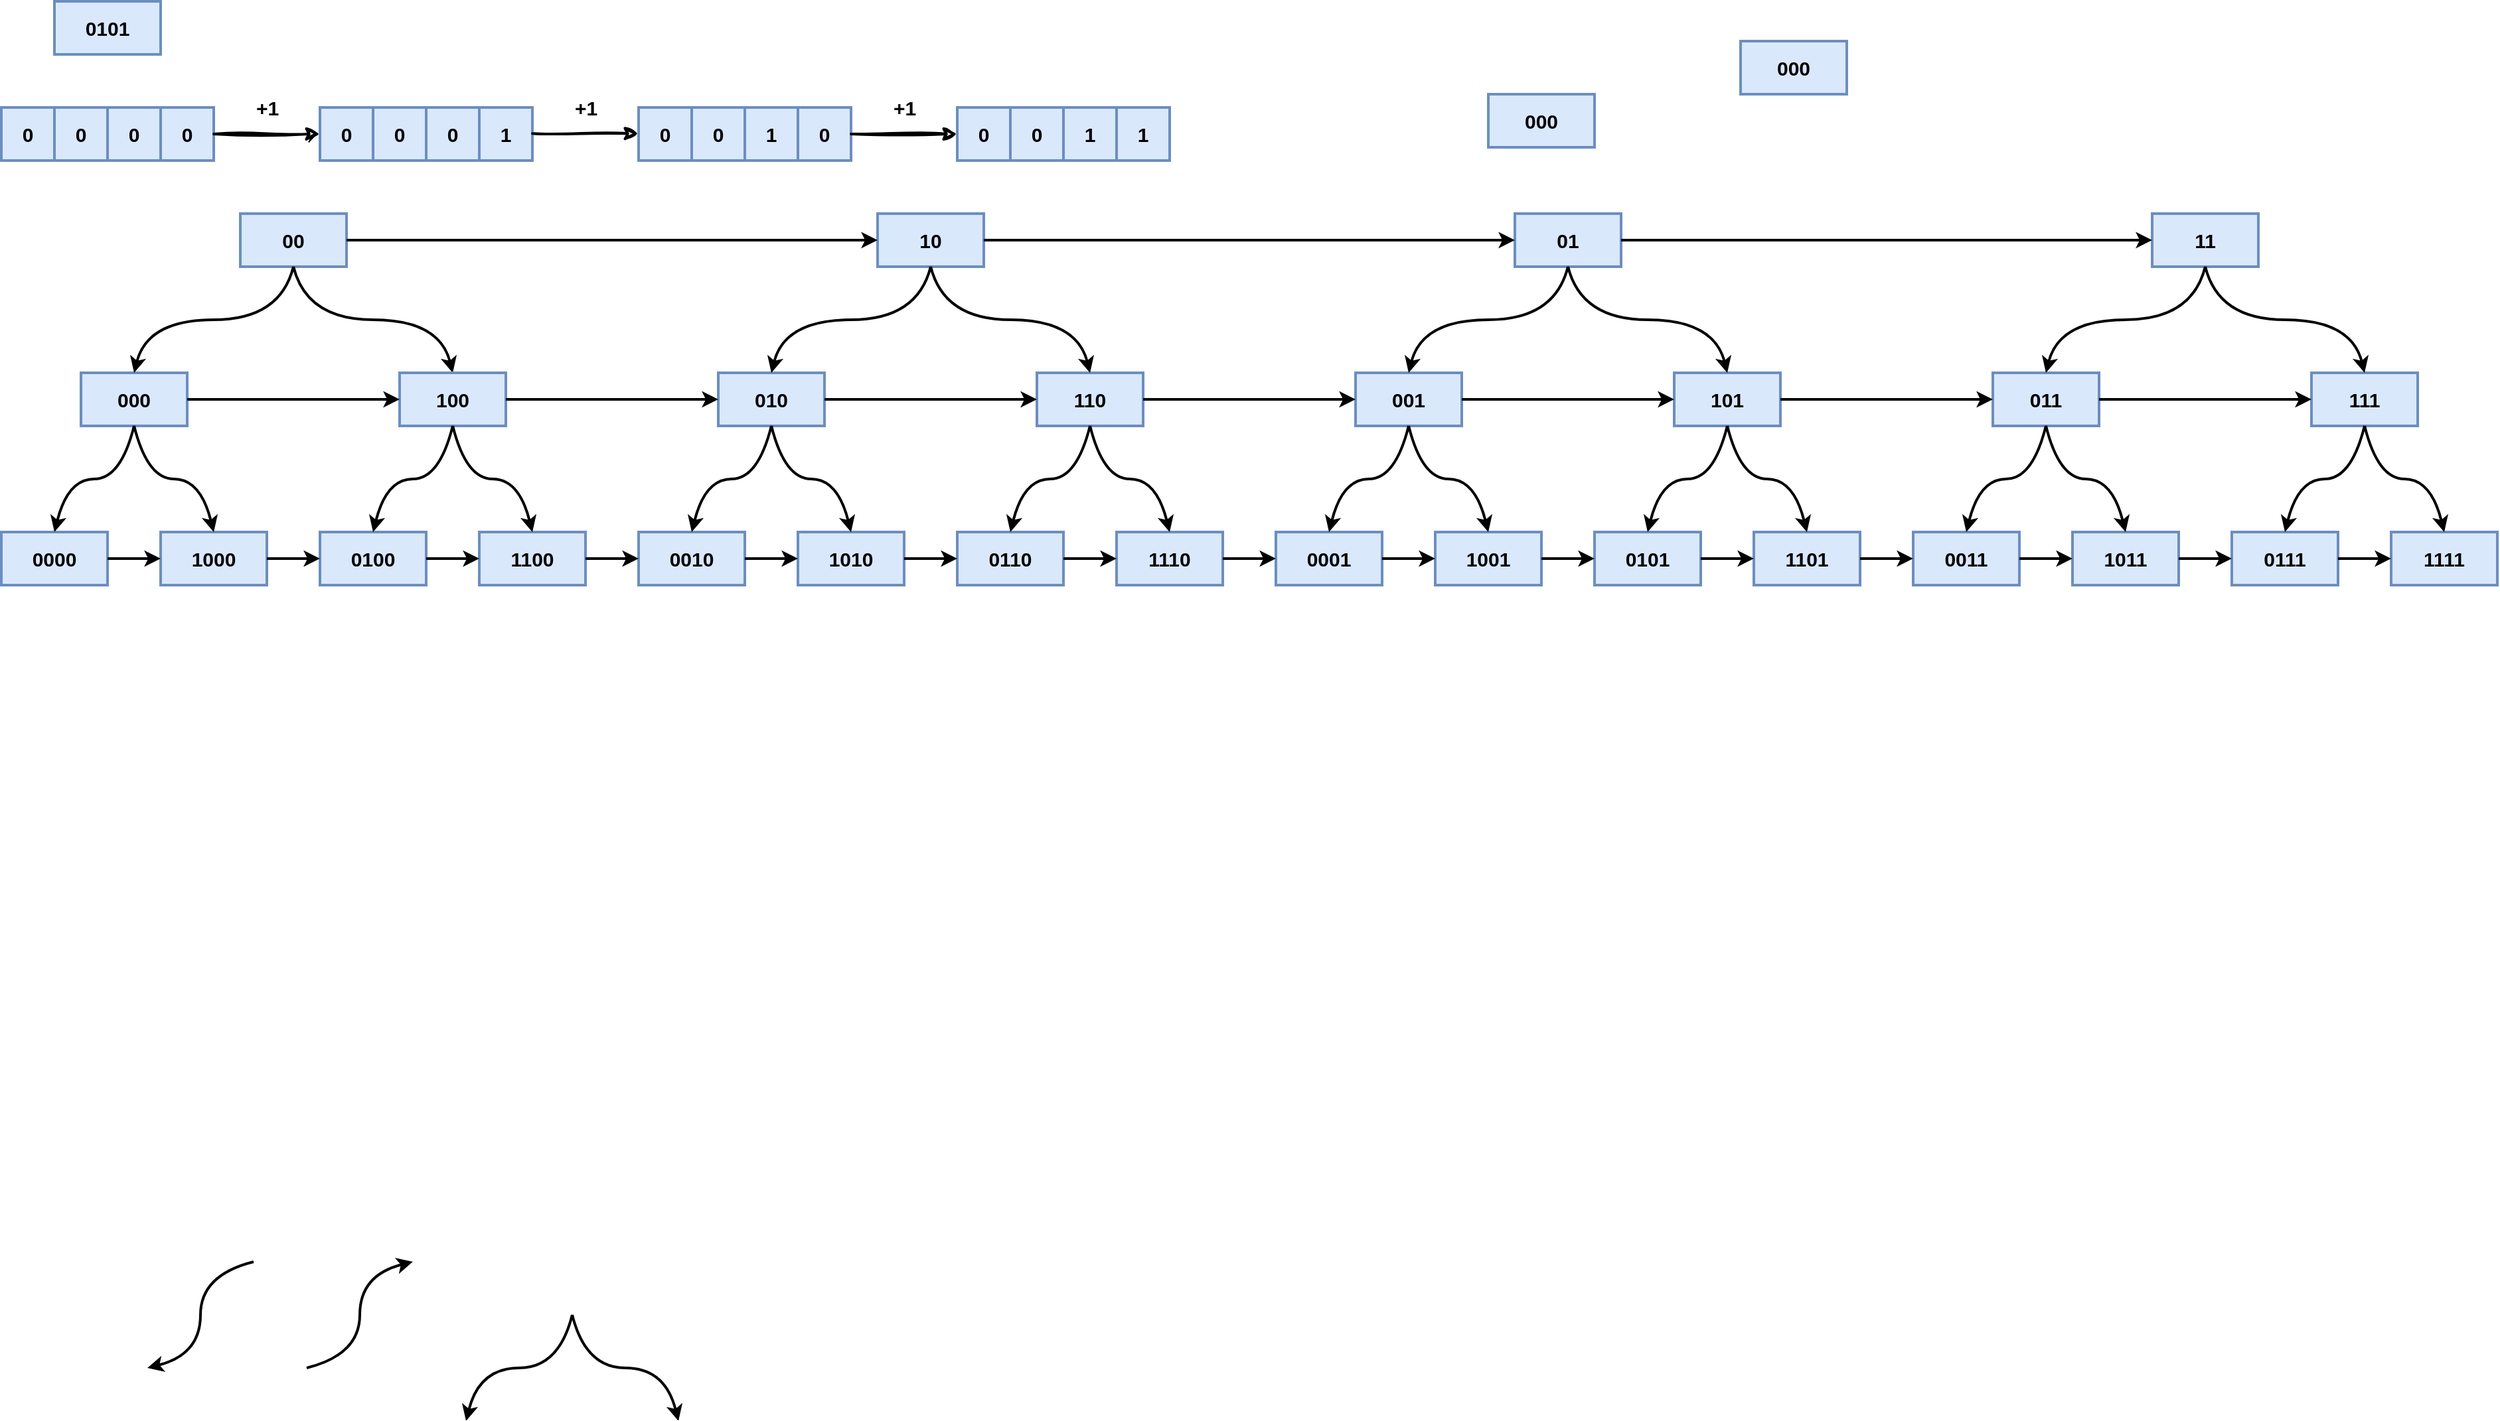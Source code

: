 <mxfile version="20.8.1" type="github">
  <diagram id="UcqNSbr82OSK8BrHRZEj" name="第 1 页">
    <mxGraphModel dx="1468" dy="825" grid="1" gridSize="10" guides="1" tooltips="1" connect="1" arrows="1" fold="1" page="1" pageScale="1" pageWidth="827" pageHeight="1169" math="0" shadow="0">
      <root>
        <mxCell id="0" />
        <mxCell id="1" parent="0" />
        <mxCell id="H_bpuQL1PY2YIGlxpJCq-1" value="0" style="rounded=0;whiteSpace=wrap;html=1;strokeWidth=2;fillWeight=4;hachureGap=8;hachureAngle=45;fillColor=#dae8fc;strokeColor=#6c8ebf;fontSize=15;fontStyle=1;" vertex="1" parent="1">
          <mxGeometry x="80" y="280" width="40" height="40" as="geometry" />
        </mxCell>
        <mxCell id="H_bpuQL1PY2YIGlxpJCq-2" value="0" style="rounded=0;whiteSpace=wrap;html=1;strokeWidth=2;fillWeight=4;hachureGap=8;hachureAngle=45;fillColor=#dae8fc;strokeColor=#6c8ebf;fontSize=15;fontStyle=1" vertex="1" parent="1">
          <mxGeometry x="120" y="280" width="40" height="40" as="geometry" />
        </mxCell>
        <mxCell id="H_bpuQL1PY2YIGlxpJCq-3" value="0" style="rounded=0;whiteSpace=wrap;html=1;strokeWidth=2;fillWeight=4;hachureGap=8;hachureAngle=45;fillColor=#dae8fc;strokeColor=#6c8ebf;fontSize=15;fontStyle=1;" vertex="1" parent="1">
          <mxGeometry x="160" y="280" width="40" height="40" as="geometry" />
        </mxCell>
        <mxCell id="H_bpuQL1PY2YIGlxpJCq-4" value="0" style="rounded=0;whiteSpace=wrap;html=1;strokeWidth=2;fillWeight=4;hachureGap=8;hachureAngle=45;fillColor=#dae8fc;strokeColor=#6c8ebf;fontSize=15;fontStyle=1" vertex="1" parent="1">
          <mxGeometry x="200" y="280" width="40" height="40" as="geometry" />
        </mxCell>
        <mxCell id="H_bpuQL1PY2YIGlxpJCq-5" value="0" style="rounded=0;whiteSpace=wrap;html=1;strokeWidth=2;fillWeight=4;hachureGap=8;hachureAngle=45;fillColor=#dae8fc;strokeColor=#6c8ebf;fontSize=15;fontStyle=1;" vertex="1" parent="1">
          <mxGeometry x="320" y="280" width="40" height="40" as="geometry" />
        </mxCell>
        <mxCell id="H_bpuQL1PY2YIGlxpJCq-6" value="0" style="rounded=0;whiteSpace=wrap;html=1;strokeWidth=2;fillWeight=4;hachureGap=8;hachureAngle=45;fillColor=#dae8fc;strokeColor=#6c8ebf;fontSize=15;fontStyle=1" vertex="1" parent="1">
          <mxGeometry x="360" y="280" width="40" height="40" as="geometry" />
        </mxCell>
        <mxCell id="H_bpuQL1PY2YIGlxpJCq-7" value="0" style="rounded=0;whiteSpace=wrap;html=1;strokeWidth=2;fillWeight=4;hachureGap=8;hachureAngle=45;fillColor=#dae8fc;strokeColor=#6c8ebf;fontSize=15;fontStyle=1;" vertex="1" parent="1">
          <mxGeometry x="400" y="280" width="40" height="40" as="geometry" />
        </mxCell>
        <mxCell id="H_bpuQL1PY2YIGlxpJCq-8" value="1" style="rounded=0;whiteSpace=wrap;html=1;strokeWidth=2;fillWeight=4;hachureGap=8;hachureAngle=45;fillColor=#dae8fc;strokeColor=#6c8ebf;fontSize=15;fontStyle=1" vertex="1" parent="1">
          <mxGeometry x="440" y="280" width="40" height="40" as="geometry" />
        </mxCell>
        <mxCell id="H_bpuQL1PY2YIGlxpJCq-9" value="0" style="rounded=0;whiteSpace=wrap;html=1;strokeWidth=2;fillWeight=4;hachureGap=8;hachureAngle=45;fillColor=#dae8fc;strokeColor=#6c8ebf;fontSize=15;fontStyle=1;" vertex="1" parent="1">
          <mxGeometry x="560" y="280" width="40" height="40" as="geometry" />
        </mxCell>
        <mxCell id="H_bpuQL1PY2YIGlxpJCq-10" value="0" style="rounded=0;whiteSpace=wrap;html=1;strokeWidth=2;fillWeight=4;hachureGap=8;hachureAngle=45;fillColor=#dae8fc;strokeColor=#6c8ebf;fontSize=15;fontStyle=1" vertex="1" parent="1">
          <mxGeometry x="600" y="280" width="40" height="40" as="geometry" />
        </mxCell>
        <mxCell id="H_bpuQL1PY2YIGlxpJCq-11" value="1" style="rounded=0;whiteSpace=wrap;html=1;strokeWidth=2;fillWeight=4;hachureGap=8;hachureAngle=45;fillColor=#dae8fc;strokeColor=#6c8ebf;fontSize=15;fontStyle=1;" vertex="1" parent="1">
          <mxGeometry x="640" y="280" width="40" height="40" as="geometry" />
        </mxCell>
        <mxCell id="H_bpuQL1PY2YIGlxpJCq-12" value="0" style="rounded=0;whiteSpace=wrap;html=1;strokeWidth=2;fillWeight=4;hachureGap=8;hachureAngle=45;fillColor=#dae8fc;strokeColor=#6c8ebf;fontSize=15;fontStyle=1" vertex="1" parent="1">
          <mxGeometry x="680" y="280" width="40" height="40" as="geometry" />
        </mxCell>
        <mxCell id="H_bpuQL1PY2YIGlxpJCq-13" value="0" style="rounded=0;whiteSpace=wrap;html=1;strokeWidth=2;fillWeight=4;hachureGap=8;hachureAngle=45;fillColor=#dae8fc;strokeColor=#6c8ebf;fontSize=15;fontStyle=1;" vertex="1" parent="1">
          <mxGeometry x="800" y="280" width="40" height="40" as="geometry" />
        </mxCell>
        <mxCell id="H_bpuQL1PY2YIGlxpJCq-14" value="0" style="rounded=0;whiteSpace=wrap;html=1;strokeWidth=2;fillWeight=4;hachureGap=8;hachureAngle=45;fillColor=#dae8fc;strokeColor=#6c8ebf;fontSize=15;fontStyle=1" vertex="1" parent="1">
          <mxGeometry x="840" y="280" width="40" height="40" as="geometry" />
        </mxCell>
        <mxCell id="H_bpuQL1PY2YIGlxpJCq-15" value="1" style="rounded=0;whiteSpace=wrap;html=1;strokeWidth=2;fillWeight=4;hachureGap=8;hachureAngle=45;fillColor=#dae8fc;strokeColor=#6c8ebf;fontSize=15;fontStyle=1;" vertex="1" parent="1">
          <mxGeometry x="880" y="280" width="40" height="40" as="geometry" />
        </mxCell>
        <mxCell id="H_bpuQL1PY2YIGlxpJCq-16" value="1" style="rounded=0;whiteSpace=wrap;html=1;strokeWidth=2;fillWeight=4;hachureGap=8;hachureAngle=45;fillColor=#dae8fc;strokeColor=#6c8ebf;fontSize=15;fontStyle=1" vertex="1" parent="1">
          <mxGeometry x="920" y="280" width="40" height="40" as="geometry" />
        </mxCell>
        <mxCell id="H_bpuQL1PY2YIGlxpJCq-17" value="" style="endArrow=classic;html=1;rounded=0;fontSize=15;strokeWidth=2;sketch=1;curveFitting=1;jiggle=2;exitX=1;exitY=0.5;exitDx=0;exitDy=0;entryX=0;entryY=0.5;entryDx=0;entryDy=0;" edge="1" parent="1" source="H_bpuQL1PY2YIGlxpJCq-4" target="H_bpuQL1PY2YIGlxpJCq-5">
          <mxGeometry width="50" height="50" relative="1" as="geometry">
            <mxPoint x="190" y="520" as="sourcePoint" />
            <mxPoint x="240" y="470" as="targetPoint" />
          </mxGeometry>
        </mxCell>
        <mxCell id="H_bpuQL1PY2YIGlxpJCq-18" value="" style="endArrow=classic;html=1;rounded=0;fontSize=15;strokeWidth=2;sketch=1;curveFitting=1;jiggle=2;exitX=1;exitY=0.5;exitDx=0;exitDy=0;entryX=0;entryY=0.5;entryDx=0;entryDy=0;" edge="1" parent="1">
          <mxGeometry width="50" height="50" relative="1" as="geometry">
            <mxPoint x="480" y="299.63" as="sourcePoint" />
            <mxPoint x="560" y="299.63" as="targetPoint" />
          </mxGeometry>
        </mxCell>
        <mxCell id="H_bpuQL1PY2YIGlxpJCq-19" value="" style="endArrow=classic;html=1;rounded=0;fontSize=15;strokeWidth=2;sketch=1;curveFitting=1;jiggle=2;exitX=1;exitY=0.5;exitDx=0;exitDy=0;entryX=0;entryY=0.5;entryDx=0;entryDy=0;" edge="1" parent="1">
          <mxGeometry width="50" height="50" relative="1" as="geometry">
            <mxPoint x="720" y="300" as="sourcePoint" />
            <mxPoint x="800" y="300" as="targetPoint" />
          </mxGeometry>
        </mxCell>
        <mxCell id="H_bpuQL1PY2YIGlxpJCq-20" value="+1" style="text;strokeColor=none;fillColor=none;html=1;fontSize=15;fontStyle=1;verticalAlign=middle;align=center;" vertex="1" parent="1">
          <mxGeometry x="260" y="260" width="40" height="40" as="geometry" />
        </mxCell>
        <mxCell id="H_bpuQL1PY2YIGlxpJCq-21" value="+1" style="text;strokeColor=none;fillColor=none;html=1;fontSize=15;fontStyle=1;verticalAlign=middle;align=center;" vertex="1" parent="1">
          <mxGeometry x="500" y="260" width="40" height="40" as="geometry" />
        </mxCell>
        <mxCell id="H_bpuQL1PY2YIGlxpJCq-22" value="+1" style="text;strokeColor=none;fillColor=none;html=1;fontSize=15;fontStyle=1;verticalAlign=middle;align=center;" vertex="1" parent="1">
          <mxGeometry x="740" y="260" width="40" height="40" as="geometry" />
        </mxCell>
        <mxCell id="H_bpuQL1PY2YIGlxpJCq-23" value="0101" style="rounded=0;whiteSpace=wrap;html=1;strokeWidth=2;fillWeight=4;hachureGap=8;hachureAngle=45;fillColor=#dae8fc;strokeColor=#6c8ebf;fontSize=15;fontStyle=1;" vertex="1" parent="1">
          <mxGeometry x="120" y="200" width="80" height="40" as="geometry" />
        </mxCell>
        <mxCell id="H_bpuQL1PY2YIGlxpJCq-24" value="00" style="rounded=0;whiteSpace=wrap;html=1;strokeWidth=2;fillWeight=4;hachureGap=8;hachureAngle=45;fillColor=#dae8fc;strokeColor=#6c8ebf;fontSize=15;fontStyle=1;" vertex="1" parent="1">
          <mxGeometry x="260" y="360" width="80" height="40" as="geometry" />
        </mxCell>
        <mxCell id="H_bpuQL1PY2YIGlxpJCq-25" value="000" style="rounded=0;whiteSpace=wrap;html=1;strokeWidth=2;fillWeight=4;hachureGap=8;hachureAngle=45;fillColor=#dae8fc;strokeColor=#6c8ebf;fontSize=15;fontStyle=1;" vertex="1" parent="1">
          <mxGeometry x="140" y="480" width="80" height="40" as="geometry" />
        </mxCell>
        <mxCell id="H_bpuQL1PY2YIGlxpJCq-26" value="0000" style="rounded=0;whiteSpace=wrap;html=1;strokeWidth=2;fillWeight=4;hachureGap=8;hachureAngle=45;fillColor=#dae8fc;strokeColor=#6c8ebf;fontSize=15;fontStyle=1;" vertex="1" parent="1">
          <mxGeometry x="80" y="600" width="80" height="40" as="geometry" />
        </mxCell>
        <mxCell id="H_bpuQL1PY2YIGlxpJCq-27" value="" style="curved=1;endArrow=classic;html=1;rounded=0;strokeWidth=2;" edge="1" parent="1">
          <mxGeometry width="50" height="50" relative="1" as="geometry">
            <mxPoint x="310" y="1230" as="sourcePoint" />
            <mxPoint x="390" y="1150" as="targetPoint" />
            <Array as="points">
              <mxPoint x="350" y="1220" />
              <mxPoint x="350" y="1160" />
            </Array>
          </mxGeometry>
        </mxCell>
        <mxCell id="H_bpuQL1PY2YIGlxpJCq-28" value="" style="curved=1;endArrow=classic;html=1;rounded=0;strokeWidth=2;" edge="1" parent="1">
          <mxGeometry width="50" height="50" relative="1" as="geometry">
            <mxPoint x="270" y="1150" as="sourcePoint" />
            <mxPoint x="190" y="1230" as="targetPoint" />
            <Array as="points">
              <mxPoint x="230" y="1160" />
              <mxPoint x="230" y="1220" />
            </Array>
          </mxGeometry>
        </mxCell>
        <mxCell id="H_bpuQL1PY2YIGlxpJCq-29" value="1000" style="rounded=0;whiteSpace=wrap;html=1;strokeWidth=2;fillWeight=4;hachureGap=8;hachureAngle=45;fillColor=#dae8fc;strokeColor=#6c8ebf;fontSize=15;fontStyle=1;" vertex="1" parent="1">
          <mxGeometry x="200" y="600" width="80" height="40" as="geometry" />
        </mxCell>
        <mxCell id="H_bpuQL1PY2YIGlxpJCq-30" value="" style="curved=1;endArrow=classic;html=1;rounded=0;strokeWidth=2;" edge="1" parent="1">
          <mxGeometry width="50" height="50" relative="1" as="geometry">
            <mxPoint x="510" y="1190" as="sourcePoint" />
            <mxPoint x="430" y="1270" as="targetPoint" />
            <Array as="points">
              <mxPoint x="500" y="1230" />
              <mxPoint x="440" y="1230" />
            </Array>
          </mxGeometry>
        </mxCell>
        <mxCell id="H_bpuQL1PY2YIGlxpJCq-31" value="" style="curved=1;endArrow=classic;html=1;rounded=0;strokeWidth=2;exitX=0.5;exitY=1;exitDx=0;exitDy=0;" edge="1" parent="1" source="H_bpuQL1PY2YIGlxpJCq-25">
          <mxGeometry width="50" height="50" relative="1" as="geometry">
            <mxPoint x="200" y="520" as="sourcePoint" />
            <mxPoint x="120" y="600" as="targetPoint" />
            <Array as="points">
              <mxPoint x="170" y="560" />
              <mxPoint x="130" y="560" />
            </Array>
          </mxGeometry>
        </mxCell>
        <mxCell id="H_bpuQL1PY2YIGlxpJCq-32" value="" style="curved=1;endArrow=classic;html=1;rounded=0;strokeWidth=2;" edge="1" parent="1">
          <mxGeometry width="50" height="50" relative="1" as="geometry">
            <mxPoint x="510" y="1190" as="sourcePoint" />
            <mxPoint x="590" y="1270" as="targetPoint" />
            <Array as="points">
              <mxPoint x="520" y="1230" />
              <mxPoint x="580" y="1230" />
            </Array>
          </mxGeometry>
        </mxCell>
        <mxCell id="H_bpuQL1PY2YIGlxpJCq-33" value="" style="curved=1;endArrow=classic;html=1;rounded=0;strokeWidth=2;entryX=0.5;entryY=0;entryDx=0;entryDy=0;" edge="1" parent="1" target="H_bpuQL1PY2YIGlxpJCq-29">
          <mxGeometry width="50" height="50" relative="1" as="geometry">
            <mxPoint x="180" y="520" as="sourcePoint" />
            <mxPoint x="260" y="600" as="targetPoint" />
            <Array as="points">
              <mxPoint x="190" y="560" />
              <mxPoint x="230" y="560" />
            </Array>
          </mxGeometry>
        </mxCell>
        <mxCell id="H_bpuQL1PY2YIGlxpJCq-35" value="" style="curved=1;endArrow=classic;html=1;rounded=0;strokeWidth=2;exitX=0.5;exitY=1;exitDx=0;exitDy=0;entryX=0.5;entryY=0;entryDx=0;entryDy=0;" edge="1" parent="1" source="H_bpuQL1PY2YIGlxpJCq-24" target="H_bpuQL1PY2YIGlxpJCq-25">
          <mxGeometry width="50" height="50" relative="1" as="geometry">
            <mxPoint x="280" y="400" as="sourcePoint" />
            <mxPoint x="200" y="480" as="targetPoint" />
            <Array as="points">
              <mxPoint x="290" y="440" />
              <mxPoint x="190" y="440" />
            </Array>
          </mxGeometry>
        </mxCell>
        <mxCell id="H_bpuQL1PY2YIGlxpJCq-36" value="" style="curved=1;endArrow=classic;html=1;rounded=0;strokeWidth=2;entryX=0.5;entryY=0;entryDx=0;entryDy=0;exitX=0.5;exitY=1;exitDx=0;exitDy=0;" edge="1" parent="1" source="H_bpuQL1PY2YIGlxpJCq-24" target="H_bpuQL1PY2YIGlxpJCq-71">
          <mxGeometry width="50" height="50" relative="1" as="geometry">
            <mxPoint x="280" y="400" as="sourcePoint" />
            <mxPoint x="360" y="480" as="targetPoint" />
            <Array as="points">
              <mxPoint x="310" y="440" />
              <mxPoint x="410" y="440" />
            </Array>
          </mxGeometry>
        </mxCell>
        <mxCell id="H_bpuQL1PY2YIGlxpJCq-37" value="0100" style="rounded=0;whiteSpace=wrap;html=1;strokeWidth=2;fillWeight=4;hachureGap=8;hachureAngle=45;fillColor=#dae8fc;strokeColor=#6c8ebf;fontSize=15;fontStyle=1;" vertex="1" parent="1">
          <mxGeometry x="320" y="600" width="80" height="40" as="geometry" />
        </mxCell>
        <mxCell id="H_bpuQL1PY2YIGlxpJCq-38" value="1100" style="rounded=0;whiteSpace=wrap;html=1;strokeWidth=2;fillWeight=4;hachureGap=8;hachureAngle=45;fillColor=#dae8fc;strokeColor=#6c8ebf;fontSize=15;fontStyle=1;" vertex="1" parent="1">
          <mxGeometry x="440" y="600" width="80" height="40" as="geometry" />
        </mxCell>
        <mxCell id="H_bpuQL1PY2YIGlxpJCq-39" value="" style="endArrow=classic;html=1;rounded=0;strokeWidth=2;exitX=1;exitY=0.5;exitDx=0;exitDy=0;entryX=0;entryY=0.5;entryDx=0;entryDy=0;" edge="1" parent="1" source="H_bpuQL1PY2YIGlxpJCq-26" target="H_bpuQL1PY2YIGlxpJCq-29">
          <mxGeometry width="50" height="50" relative="1" as="geometry">
            <mxPoint x="250" y="780" as="sourcePoint" />
            <mxPoint x="300" y="730" as="targetPoint" />
          </mxGeometry>
        </mxCell>
        <mxCell id="H_bpuQL1PY2YIGlxpJCq-40" value="" style="endArrow=classic;html=1;rounded=0;strokeWidth=2;exitX=1;exitY=0.5;exitDx=0;exitDy=0;entryX=0;entryY=0.5;entryDx=0;entryDy=0;" edge="1" parent="1" source="H_bpuQL1PY2YIGlxpJCq-29" target="H_bpuQL1PY2YIGlxpJCq-37">
          <mxGeometry width="50" height="50" relative="1" as="geometry">
            <mxPoint x="170" y="630" as="sourcePoint" />
            <mxPoint x="250" y="630" as="targetPoint" />
          </mxGeometry>
        </mxCell>
        <mxCell id="H_bpuQL1PY2YIGlxpJCq-41" value="" style="endArrow=classic;html=1;rounded=0;strokeWidth=2;exitX=1;exitY=0.5;exitDx=0;exitDy=0;" edge="1" parent="1" source="H_bpuQL1PY2YIGlxpJCq-37" target="H_bpuQL1PY2YIGlxpJCq-38">
          <mxGeometry width="50" height="50" relative="1" as="geometry">
            <mxPoint x="330" y="630" as="sourcePoint" />
            <mxPoint x="410" y="630" as="targetPoint" />
          </mxGeometry>
        </mxCell>
        <mxCell id="H_bpuQL1PY2YIGlxpJCq-42" value="000" style="rounded=0;whiteSpace=wrap;html=1;strokeWidth=2;fillWeight=4;hachureGap=8;hachureAngle=45;fillColor=#dae8fc;strokeColor=#6c8ebf;fontSize=15;fontStyle=1;" vertex="1" parent="1">
          <mxGeometry x="1200" y="270" width="80" height="40" as="geometry" />
        </mxCell>
        <mxCell id="H_bpuQL1PY2YIGlxpJCq-43" value="000" style="rounded=0;whiteSpace=wrap;html=1;strokeWidth=2;fillWeight=4;hachureGap=8;hachureAngle=45;fillColor=#dae8fc;strokeColor=#6c8ebf;fontSize=15;fontStyle=1;" vertex="1" parent="1">
          <mxGeometry x="1390" y="230" width="80" height="40" as="geometry" />
        </mxCell>
        <mxCell id="H_bpuQL1PY2YIGlxpJCq-47" value="0010" style="rounded=0;whiteSpace=wrap;html=1;strokeWidth=2;fillWeight=4;hachureGap=8;hachureAngle=45;fillColor=#dae8fc;strokeColor=#6c8ebf;fontSize=15;fontStyle=1;" vertex="1" parent="1">
          <mxGeometry x="560" y="600" width="80" height="40" as="geometry" />
        </mxCell>
        <mxCell id="H_bpuQL1PY2YIGlxpJCq-48" value="1010" style="rounded=0;whiteSpace=wrap;html=1;strokeWidth=2;fillWeight=4;hachureGap=8;hachureAngle=45;fillColor=#dae8fc;strokeColor=#6c8ebf;fontSize=15;fontStyle=1;" vertex="1" parent="1">
          <mxGeometry x="680" y="600" width="80" height="40" as="geometry" />
        </mxCell>
        <mxCell id="H_bpuQL1PY2YIGlxpJCq-49" value="0110" style="rounded=0;whiteSpace=wrap;html=1;strokeWidth=2;fillWeight=4;hachureGap=8;hachureAngle=45;fillColor=#dae8fc;strokeColor=#6c8ebf;fontSize=15;fontStyle=1;" vertex="1" parent="1">
          <mxGeometry x="800" y="600" width="80" height="40" as="geometry" />
        </mxCell>
        <mxCell id="H_bpuQL1PY2YIGlxpJCq-50" value="1110" style="rounded=0;whiteSpace=wrap;html=1;strokeWidth=2;fillWeight=4;hachureGap=8;hachureAngle=45;fillColor=#dae8fc;strokeColor=#6c8ebf;fontSize=15;fontStyle=1;" vertex="1" parent="1">
          <mxGeometry x="920" y="600" width="80" height="40" as="geometry" />
        </mxCell>
        <mxCell id="H_bpuQL1PY2YIGlxpJCq-51" value="" style="endArrow=classic;html=1;rounded=0;strokeWidth=2;exitX=1;exitY=0.5;exitDx=0;exitDy=0;entryX=0;entryY=0.5;entryDx=0;entryDy=0;" edge="1" parent="1" source="H_bpuQL1PY2YIGlxpJCq-47" target="H_bpuQL1PY2YIGlxpJCq-48">
          <mxGeometry width="50" height="50" relative="1" as="geometry">
            <mxPoint x="730" y="780" as="sourcePoint" />
            <mxPoint x="780" y="730" as="targetPoint" />
          </mxGeometry>
        </mxCell>
        <mxCell id="H_bpuQL1PY2YIGlxpJCq-52" value="" style="endArrow=classic;html=1;rounded=0;strokeWidth=2;exitX=1;exitY=0.5;exitDx=0;exitDy=0;entryX=0;entryY=0.5;entryDx=0;entryDy=0;" edge="1" parent="1" source="H_bpuQL1PY2YIGlxpJCq-48" target="H_bpuQL1PY2YIGlxpJCq-49">
          <mxGeometry width="50" height="50" relative="1" as="geometry">
            <mxPoint x="650" y="630" as="sourcePoint" />
            <mxPoint x="730" y="630" as="targetPoint" />
          </mxGeometry>
        </mxCell>
        <mxCell id="H_bpuQL1PY2YIGlxpJCq-53" value="" style="endArrow=classic;html=1;rounded=0;strokeWidth=2;exitX=1;exitY=0.5;exitDx=0;exitDy=0;" edge="1" parent="1" source="H_bpuQL1PY2YIGlxpJCq-49" target="H_bpuQL1PY2YIGlxpJCq-50">
          <mxGeometry width="50" height="50" relative="1" as="geometry">
            <mxPoint x="810" y="630" as="sourcePoint" />
            <mxPoint x="890" y="630" as="targetPoint" />
          </mxGeometry>
        </mxCell>
        <mxCell id="H_bpuQL1PY2YIGlxpJCq-54" value="" style="endArrow=classic;html=1;rounded=0;strokeWidth=2;exitX=1;exitY=0.5;exitDx=0;exitDy=0;entryX=0;entryY=0.5;entryDx=0;entryDy=0;" edge="1" parent="1" source="H_bpuQL1PY2YIGlxpJCq-38" target="H_bpuQL1PY2YIGlxpJCq-47">
          <mxGeometry width="50" height="50" relative="1" as="geometry">
            <mxPoint x="510" y="740" as="sourcePoint" />
            <mxPoint x="560" y="690" as="targetPoint" />
          </mxGeometry>
        </mxCell>
        <mxCell id="H_bpuQL1PY2YIGlxpJCq-55" value="0001" style="rounded=0;whiteSpace=wrap;html=1;strokeWidth=2;fillWeight=4;hachureGap=8;hachureAngle=45;fillColor=#dae8fc;strokeColor=#6c8ebf;fontSize=15;fontStyle=1;" vertex="1" parent="1">
          <mxGeometry x="1040" y="600" width="80" height="40" as="geometry" />
        </mxCell>
        <mxCell id="H_bpuQL1PY2YIGlxpJCq-56" value="1001" style="rounded=0;whiteSpace=wrap;html=1;strokeWidth=2;fillWeight=4;hachureGap=8;hachureAngle=45;fillColor=#dae8fc;strokeColor=#6c8ebf;fontSize=15;fontStyle=1;" vertex="1" parent="1">
          <mxGeometry x="1160" y="600" width="80" height="40" as="geometry" />
        </mxCell>
        <mxCell id="H_bpuQL1PY2YIGlxpJCq-57" value="0101" style="rounded=0;whiteSpace=wrap;html=1;strokeWidth=2;fillWeight=4;hachureGap=8;hachureAngle=45;fillColor=#dae8fc;strokeColor=#6c8ebf;fontSize=15;fontStyle=1;" vertex="1" parent="1">
          <mxGeometry x="1280" y="600" width="80" height="40" as="geometry" />
        </mxCell>
        <mxCell id="H_bpuQL1PY2YIGlxpJCq-58" value="1101" style="rounded=0;whiteSpace=wrap;html=1;strokeWidth=2;fillWeight=4;hachureGap=8;hachureAngle=45;fillColor=#dae8fc;strokeColor=#6c8ebf;fontSize=15;fontStyle=1;" vertex="1" parent="1">
          <mxGeometry x="1400" y="600" width="80" height="40" as="geometry" />
        </mxCell>
        <mxCell id="H_bpuQL1PY2YIGlxpJCq-59" value="" style="endArrow=classic;html=1;rounded=0;strokeWidth=2;exitX=1;exitY=0.5;exitDx=0;exitDy=0;entryX=0;entryY=0.5;entryDx=0;entryDy=0;" edge="1" parent="1" source="H_bpuQL1PY2YIGlxpJCq-55" target="H_bpuQL1PY2YIGlxpJCq-56">
          <mxGeometry width="50" height="50" relative="1" as="geometry">
            <mxPoint x="1210" y="780" as="sourcePoint" />
            <mxPoint x="1260" y="730" as="targetPoint" />
          </mxGeometry>
        </mxCell>
        <mxCell id="H_bpuQL1PY2YIGlxpJCq-60" value="" style="endArrow=classic;html=1;rounded=0;strokeWidth=2;exitX=1;exitY=0.5;exitDx=0;exitDy=0;entryX=0;entryY=0.5;entryDx=0;entryDy=0;" edge="1" parent="1" source="H_bpuQL1PY2YIGlxpJCq-56" target="H_bpuQL1PY2YIGlxpJCq-57">
          <mxGeometry width="50" height="50" relative="1" as="geometry">
            <mxPoint x="1130" y="630" as="sourcePoint" />
            <mxPoint x="1210" y="630" as="targetPoint" />
          </mxGeometry>
        </mxCell>
        <mxCell id="H_bpuQL1PY2YIGlxpJCq-61" value="" style="endArrow=classic;html=1;rounded=0;strokeWidth=2;exitX=1;exitY=0.5;exitDx=0;exitDy=0;" edge="1" parent="1" source="H_bpuQL1PY2YIGlxpJCq-57" target="H_bpuQL1PY2YIGlxpJCq-58">
          <mxGeometry width="50" height="50" relative="1" as="geometry">
            <mxPoint x="1290" y="630" as="sourcePoint" />
            <mxPoint x="1370" y="630" as="targetPoint" />
          </mxGeometry>
        </mxCell>
        <mxCell id="H_bpuQL1PY2YIGlxpJCq-62" value="0011" style="rounded=0;whiteSpace=wrap;html=1;strokeWidth=2;fillWeight=4;hachureGap=8;hachureAngle=45;fillColor=#dae8fc;strokeColor=#6c8ebf;fontSize=15;fontStyle=1;" vertex="1" parent="1">
          <mxGeometry x="1520" y="600" width="80" height="40" as="geometry" />
        </mxCell>
        <mxCell id="H_bpuQL1PY2YIGlxpJCq-63" value="1011" style="rounded=0;whiteSpace=wrap;html=1;strokeWidth=2;fillWeight=4;hachureGap=8;hachureAngle=45;fillColor=#dae8fc;strokeColor=#6c8ebf;fontSize=15;fontStyle=1;" vertex="1" parent="1">
          <mxGeometry x="1640" y="600" width="80" height="40" as="geometry" />
        </mxCell>
        <mxCell id="H_bpuQL1PY2YIGlxpJCq-64" value="0111" style="rounded=0;whiteSpace=wrap;html=1;strokeWidth=2;fillWeight=4;hachureGap=8;hachureAngle=45;fillColor=#dae8fc;strokeColor=#6c8ebf;fontSize=15;fontStyle=1;" vertex="1" parent="1">
          <mxGeometry x="1760" y="600" width="80" height="40" as="geometry" />
        </mxCell>
        <mxCell id="H_bpuQL1PY2YIGlxpJCq-65" value="1111" style="rounded=0;whiteSpace=wrap;html=1;strokeWidth=2;fillWeight=4;hachureGap=8;hachureAngle=45;fillColor=#dae8fc;strokeColor=#6c8ebf;fontSize=15;fontStyle=1;" vertex="1" parent="1">
          <mxGeometry x="1880" y="600" width="80" height="40" as="geometry" />
        </mxCell>
        <mxCell id="H_bpuQL1PY2YIGlxpJCq-66" value="" style="endArrow=classic;html=1;rounded=0;strokeWidth=2;exitX=1;exitY=0.5;exitDx=0;exitDy=0;entryX=0;entryY=0.5;entryDx=0;entryDy=0;" edge="1" parent="1" source="H_bpuQL1PY2YIGlxpJCq-62" target="H_bpuQL1PY2YIGlxpJCq-63">
          <mxGeometry width="50" height="50" relative="1" as="geometry">
            <mxPoint x="1690" y="780" as="sourcePoint" />
            <mxPoint x="1740" y="730" as="targetPoint" />
          </mxGeometry>
        </mxCell>
        <mxCell id="H_bpuQL1PY2YIGlxpJCq-67" value="" style="endArrow=classic;html=1;rounded=0;strokeWidth=2;exitX=1;exitY=0.5;exitDx=0;exitDy=0;entryX=0;entryY=0.5;entryDx=0;entryDy=0;" edge="1" parent="1" source="H_bpuQL1PY2YIGlxpJCq-63" target="H_bpuQL1PY2YIGlxpJCq-64">
          <mxGeometry width="50" height="50" relative="1" as="geometry">
            <mxPoint x="1610" y="630" as="sourcePoint" />
            <mxPoint x="1690" y="630" as="targetPoint" />
          </mxGeometry>
        </mxCell>
        <mxCell id="H_bpuQL1PY2YIGlxpJCq-68" value="" style="endArrow=classic;html=1;rounded=0;strokeWidth=2;exitX=1;exitY=0.5;exitDx=0;exitDy=0;" edge="1" parent="1" source="H_bpuQL1PY2YIGlxpJCq-64" target="H_bpuQL1PY2YIGlxpJCq-65">
          <mxGeometry width="50" height="50" relative="1" as="geometry">
            <mxPoint x="1770" y="630" as="sourcePoint" />
            <mxPoint x="1850" y="630" as="targetPoint" />
          </mxGeometry>
        </mxCell>
        <mxCell id="H_bpuQL1PY2YIGlxpJCq-69" value="" style="endArrow=classic;html=1;rounded=0;strokeWidth=2;exitX=1;exitY=0.5;exitDx=0;exitDy=0;entryX=0;entryY=0.5;entryDx=0;entryDy=0;" edge="1" parent="1" source="H_bpuQL1PY2YIGlxpJCq-58" target="H_bpuQL1PY2YIGlxpJCq-62">
          <mxGeometry width="50" height="50" relative="1" as="geometry">
            <mxPoint x="1470" y="740" as="sourcePoint" />
            <mxPoint x="1520" y="690" as="targetPoint" />
          </mxGeometry>
        </mxCell>
        <mxCell id="H_bpuQL1PY2YIGlxpJCq-70" value="" style="endArrow=classic;html=1;rounded=0;strokeWidth=2;exitX=1;exitY=0.5;exitDx=0;exitDy=0;" edge="1" parent="1" source="H_bpuQL1PY2YIGlxpJCq-50" target="H_bpuQL1PY2YIGlxpJCq-55">
          <mxGeometry width="50" height="50" relative="1" as="geometry">
            <mxPoint x="1080" y="790" as="sourcePoint" />
            <mxPoint x="1130" y="740" as="targetPoint" />
          </mxGeometry>
        </mxCell>
        <mxCell id="H_bpuQL1PY2YIGlxpJCq-71" value="100" style="rounded=0;whiteSpace=wrap;html=1;strokeWidth=2;fillWeight=4;hachureGap=8;hachureAngle=45;fillColor=#dae8fc;strokeColor=#6c8ebf;fontSize=15;fontStyle=1;" vertex="1" parent="1">
          <mxGeometry x="380" y="480" width="80" height="40" as="geometry" />
        </mxCell>
        <mxCell id="H_bpuQL1PY2YIGlxpJCq-72" value="" style="curved=1;endArrow=classic;html=1;rounded=0;strokeWidth=2;exitX=0.5;exitY=1;exitDx=0;exitDy=0;" edge="1" parent="1">
          <mxGeometry width="50" height="50" relative="1" as="geometry">
            <mxPoint x="420" y="520" as="sourcePoint" />
            <mxPoint x="360" y="600" as="targetPoint" />
            <Array as="points">
              <mxPoint x="410" y="560" />
              <mxPoint x="370" y="560" />
            </Array>
          </mxGeometry>
        </mxCell>
        <mxCell id="H_bpuQL1PY2YIGlxpJCq-73" value="" style="curved=1;endArrow=classic;html=1;rounded=0;strokeWidth=2;entryX=0.5;entryY=0;entryDx=0;entryDy=0;" edge="1" parent="1">
          <mxGeometry width="50" height="50" relative="1" as="geometry">
            <mxPoint x="420" y="520" as="sourcePoint" />
            <mxPoint x="480" y="600" as="targetPoint" />
            <Array as="points">
              <mxPoint x="430" y="560" />
              <mxPoint x="470" y="560" />
            </Array>
          </mxGeometry>
        </mxCell>
        <mxCell id="H_bpuQL1PY2YIGlxpJCq-74" value="" style="endArrow=classic;html=1;rounded=0;strokeWidth=2;exitX=1;exitY=0.5;exitDx=0;exitDy=0;entryX=0;entryY=0.5;entryDx=0;entryDy=0;" edge="1" parent="1" source="H_bpuQL1PY2YIGlxpJCq-25" target="H_bpuQL1PY2YIGlxpJCq-71">
          <mxGeometry width="50" height="50" relative="1" as="geometry">
            <mxPoint x="180" y="670" as="sourcePoint" />
            <mxPoint x="230" y="620" as="targetPoint" />
          </mxGeometry>
        </mxCell>
        <mxCell id="H_bpuQL1PY2YIGlxpJCq-75" value="010" style="rounded=0;whiteSpace=wrap;html=1;strokeWidth=2;fillWeight=4;hachureGap=8;hachureAngle=45;fillColor=#dae8fc;strokeColor=#6c8ebf;fontSize=15;fontStyle=1;" vertex="1" parent="1">
          <mxGeometry x="620" y="480" width="80" height="40" as="geometry" />
        </mxCell>
        <mxCell id="H_bpuQL1PY2YIGlxpJCq-76" value="" style="curved=1;endArrow=classic;html=1;rounded=0;strokeWidth=2;exitX=0.5;exitY=1;exitDx=0;exitDy=0;" edge="1" parent="1" source="H_bpuQL1PY2YIGlxpJCq-75">
          <mxGeometry width="50" height="50" relative="1" as="geometry">
            <mxPoint x="680" y="520" as="sourcePoint" />
            <mxPoint x="600" y="600" as="targetPoint" />
            <Array as="points">
              <mxPoint x="650" y="560" />
              <mxPoint x="610" y="560" />
            </Array>
          </mxGeometry>
        </mxCell>
        <mxCell id="H_bpuQL1PY2YIGlxpJCq-77" value="" style="curved=1;endArrow=classic;html=1;rounded=0;strokeWidth=2;entryX=0.5;entryY=0;entryDx=0;entryDy=0;" edge="1" parent="1">
          <mxGeometry width="50" height="50" relative="1" as="geometry">
            <mxPoint x="660" y="520" as="sourcePoint" />
            <mxPoint x="720" y="600" as="targetPoint" />
            <Array as="points">
              <mxPoint x="670" y="560" />
              <mxPoint x="710" y="560" />
            </Array>
          </mxGeometry>
        </mxCell>
        <mxCell id="H_bpuQL1PY2YIGlxpJCq-78" value="110" style="rounded=0;whiteSpace=wrap;html=1;strokeWidth=2;fillWeight=4;hachureGap=8;hachureAngle=45;fillColor=#dae8fc;strokeColor=#6c8ebf;fontSize=15;fontStyle=1;" vertex="1" parent="1">
          <mxGeometry x="860" y="480" width="80" height="40" as="geometry" />
        </mxCell>
        <mxCell id="H_bpuQL1PY2YIGlxpJCq-79" value="" style="curved=1;endArrow=classic;html=1;rounded=0;strokeWidth=2;exitX=0.5;exitY=1;exitDx=0;exitDy=0;" edge="1" parent="1">
          <mxGeometry width="50" height="50" relative="1" as="geometry">
            <mxPoint x="900" y="520" as="sourcePoint" />
            <mxPoint x="840" y="600" as="targetPoint" />
            <Array as="points">
              <mxPoint x="890" y="560" />
              <mxPoint x="850" y="560" />
            </Array>
          </mxGeometry>
        </mxCell>
        <mxCell id="H_bpuQL1PY2YIGlxpJCq-80" value="" style="curved=1;endArrow=classic;html=1;rounded=0;strokeWidth=2;entryX=0.5;entryY=0;entryDx=0;entryDy=0;" edge="1" parent="1">
          <mxGeometry width="50" height="50" relative="1" as="geometry">
            <mxPoint x="900" y="520" as="sourcePoint" />
            <mxPoint x="960" y="600" as="targetPoint" />
            <Array as="points">
              <mxPoint x="910" y="560" />
              <mxPoint x="950" y="560" />
            </Array>
          </mxGeometry>
        </mxCell>
        <mxCell id="H_bpuQL1PY2YIGlxpJCq-81" value="" style="endArrow=classic;html=1;rounded=0;strokeWidth=2;exitX=1;exitY=0.5;exitDx=0;exitDy=0;entryX=0;entryY=0.5;entryDx=0;entryDy=0;" edge="1" parent="1" source="H_bpuQL1PY2YIGlxpJCq-75" target="H_bpuQL1PY2YIGlxpJCq-78">
          <mxGeometry width="50" height="50" relative="1" as="geometry">
            <mxPoint x="660" y="670" as="sourcePoint" />
            <mxPoint x="710" y="620" as="targetPoint" />
          </mxGeometry>
        </mxCell>
        <mxCell id="H_bpuQL1PY2YIGlxpJCq-82" value="" style="endArrow=classic;html=1;rounded=0;strokeWidth=2;exitX=1;exitY=0.5;exitDx=0;exitDy=0;entryX=0;entryY=0.5;entryDx=0;entryDy=0;" edge="1" parent="1" source="H_bpuQL1PY2YIGlxpJCq-71" target="H_bpuQL1PY2YIGlxpJCq-75">
          <mxGeometry width="50" height="50" relative="1" as="geometry">
            <mxPoint x="550" y="760" as="sourcePoint" />
            <mxPoint x="600" y="710" as="targetPoint" />
          </mxGeometry>
        </mxCell>
        <mxCell id="H_bpuQL1PY2YIGlxpJCq-83" value="001" style="rounded=0;whiteSpace=wrap;html=1;strokeWidth=2;fillWeight=4;hachureGap=8;hachureAngle=45;fillColor=#dae8fc;strokeColor=#6c8ebf;fontSize=15;fontStyle=1;" vertex="1" parent="1">
          <mxGeometry x="1100" y="480" width="80" height="40" as="geometry" />
        </mxCell>
        <mxCell id="H_bpuQL1PY2YIGlxpJCq-84" value="" style="curved=1;endArrow=classic;html=1;rounded=0;strokeWidth=2;exitX=0.5;exitY=1;exitDx=0;exitDy=0;" edge="1" parent="1" source="H_bpuQL1PY2YIGlxpJCq-83">
          <mxGeometry width="50" height="50" relative="1" as="geometry">
            <mxPoint x="1160" y="520" as="sourcePoint" />
            <mxPoint x="1080" y="600" as="targetPoint" />
            <Array as="points">
              <mxPoint x="1130" y="560" />
              <mxPoint x="1090" y="560" />
            </Array>
          </mxGeometry>
        </mxCell>
        <mxCell id="H_bpuQL1PY2YIGlxpJCq-85" value="" style="curved=1;endArrow=classic;html=1;rounded=0;strokeWidth=2;entryX=0.5;entryY=0;entryDx=0;entryDy=0;" edge="1" parent="1">
          <mxGeometry width="50" height="50" relative="1" as="geometry">
            <mxPoint x="1140" y="520" as="sourcePoint" />
            <mxPoint x="1200" y="600" as="targetPoint" />
            <Array as="points">
              <mxPoint x="1150" y="560" />
              <mxPoint x="1190" y="560" />
            </Array>
          </mxGeometry>
        </mxCell>
        <mxCell id="H_bpuQL1PY2YIGlxpJCq-86" value="101" style="rounded=0;whiteSpace=wrap;html=1;strokeWidth=2;fillWeight=4;hachureGap=8;hachureAngle=45;fillColor=#dae8fc;strokeColor=#6c8ebf;fontSize=15;fontStyle=1;" vertex="1" parent="1">
          <mxGeometry x="1340" y="480" width="80" height="40" as="geometry" />
        </mxCell>
        <mxCell id="H_bpuQL1PY2YIGlxpJCq-87" value="" style="curved=1;endArrow=classic;html=1;rounded=0;strokeWidth=2;exitX=0.5;exitY=1;exitDx=0;exitDy=0;" edge="1" parent="1">
          <mxGeometry width="50" height="50" relative="1" as="geometry">
            <mxPoint x="1380" y="520" as="sourcePoint" />
            <mxPoint x="1320" y="600" as="targetPoint" />
            <Array as="points">
              <mxPoint x="1370" y="560" />
              <mxPoint x="1330" y="560" />
            </Array>
          </mxGeometry>
        </mxCell>
        <mxCell id="H_bpuQL1PY2YIGlxpJCq-88" value="" style="curved=1;endArrow=classic;html=1;rounded=0;strokeWidth=2;entryX=0.5;entryY=0;entryDx=0;entryDy=0;" edge="1" parent="1">
          <mxGeometry width="50" height="50" relative="1" as="geometry">
            <mxPoint x="1380" y="520" as="sourcePoint" />
            <mxPoint x="1440" y="600" as="targetPoint" />
            <Array as="points">
              <mxPoint x="1390" y="560" />
              <mxPoint x="1430" y="560" />
            </Array>
          </mxGeometry>
        </mxCell>
        <mxCell id="H_bpuQL1PY2YIGlxpJCq-89" value="" style="endArrow=classic;html=1;rounded=0;strokeWidth=2;exitX=1;exitY=0.5;exitDx=0;exitDy=0;entryX=0;entryY=0.5;entryDx=0;entryDy=0;" edge="1" parent="1" source="H_bpuQL1PY2YIGlxpJCq-83" target="H_bpuQL1PY2YIGlxpJCq-86">
          <mxGeometry width="50" height="50" relative="1" as="geometry">
            <mxPoint x="1140" y="670" as="sourcePoint" />
            <mxPoint x="1190" y="620" as="targetPoint" />
          </mxGeometry>
        </mxCell>
        <mxCell id="H_bpuQL1PY2YIGlxpJCq-90" value="011" style="rounded=0;whiteSpace=wrap;html=1;strokeWidth=2;fillWeight=4;hachureGap=8;hachureAngle=45;fillColor=#dae8fc;strokeColor=#6c8ebf;fontSize=15;fontStyle=1;" vertex="1" parent="1">
          <mxGeometry x="1580" y="480" width="80" height="40" as="geometry" />
        </mxCell>
        <mxCell id="H_bpuQL1PY2YIGlxpJCq-91" value="" style="curved=1;endArrow=classic;html=1;rounded=0;strokeWidth=2;exitX=0.5;exitY=1;exitDx=0;exitDy=0;" edge="1" parent="1" source="H_bpuQL1PY2YIGlxpJCq-90">
          <mxGeometry width="50" height="50" relative="1" as="geometry">
            <mxPoint x="1640" y="520" as="sourcePoint" />
            <mxPoint x="1560" y="600" as="targetPoint" />
            <Array as="points">
              <mxPoint x="1610" y="560" />
              <mxPoint x="1570" y="560" />
            </Array>
          </mxGeometry>
        </mxCell>
        <mxCell id="H_bpuQL1PY2YIGlxpJCq-92" value="" style="curved=1;endArrow=classic;html=1;rounded=0;strokeWidth=2;entryX=0.5;entryY=0;entryDx=0;entryDy=0;" edge="1" parent="1">
          <mxGeometry width="50" height="50" relative="1" as="geometry">
            <mxPoint x="1620" y="520" as="sourcePoint" />
            <mxPoint x="1680" y="600" as="targetPoint" />
            <Array as="points">
              <mxPoint x="1630" y="560" />
              <mxPoint x="1670" y="560" />
            </Array>
          </mxGeometry>
        </mxCell>
        <mxCell id="H_bpuQL1PY2YIGlxpJCq-93" value="111" style="rounded=0;whiteSpace=wrap;html=1;strokeWidth=2;fillWeight=4;hachureGap=8;hachureAngle=45;fillColor=#dae8fc;strokeColor=#6c8ebf;fontSize=15;fontStyle=1;" vertex="1" parent="1">
          <mxGeometry x="1820" y="480" width="80" height="40" as="geometry" />
        </mxCell>
        <mxCell id="H_bpuQL1PY2YIGlxpJCq-94" value="" style="curved=1;endArrow=classic;html=1;rounded=0;strokeWidth=2;exitX=0.5;exitY=1;exitDx=0;exitDy=0;" edge="1" parent="1">
          <mxGeometry width="50" height="50" relative="1" as="geometry">
            <mxPoint x="1860" y="520" as="sourcePoint" />
            <mxPoint x="1800" y="600" as="targetPoint" />
            <Array as="points">
              <mxPoint x="1850" y="560" />
              <mxPoint x="1810" y="560" />
            </Array>
          </mxGeometry>
        </mxCell>
        <mxCell id="H_bpuQL1PY2YIGlxpJCq-95" value="" style="curved=1;endArrow=classic;html=1;rounded=0;strokeWidth=2;entryX=0.5;entryY=0;entryDx=0;entryDy=0;" edge="1" parent="1">
          <mxGeometry width="50" height="50" relative="1" as="geometry">
            <mxPoint x="1860" y="520" as="sourcePoint" />
            <mxPoint x="1920" y="600" as="targetPoint" />
            <Array as="points">
              <mxPoint x="1870" y="560" />
              <mxPoint x="1910" y="560" />
            </Array>
          </mxGeometry>
        </mxCell>
        <mxCell id="H_bpuQL1PY2YIGlxpJCq-96" value="" style="endArrow=classic;html=1;rounded=0;strokeWidth=2;exitX=1;exitY=0.5;exitDx=0;exitDy=0;entryX=0;entryY=0.5;entryDx=0;entryDy=0;" edge="1" parent="1" source="H_bpuQL1PY2YIGlxpJCq-90" target="H_bpuQL1PY2YIGlxpJCq-93">
          <mxGeometry width="50" height="50" relative="1" as="geometry">
            <mxPoint x="1620" y="670" as="sourcePoint" />
            <mxPoint x="1670" y="620" as="targetPoint" />
          </mxGeometry>
        </mxCell>
        <mxCell id="H_bpuQL1PY2YIGlxpJCq-97" value="" style="endArrow=classic;html=1;rounded=0;strokeWidth=2;exitX=1;exitY=0.5;exitDx=0;exitDy=0;entryX=0;entryY=0.5;entryDx=0;entryDy=0;" edge="1" parent="1" source="H_bpuQL1PY2YIGlxpJCq-86" target="H_bpuQL1PY2YIGlxpJCq-90">
          <mxGeometry width="50" height="50" relative="1" as="geometry">
            <mxPoint x="1510" y="760" as="sourcePoint" />
            <mxPoint x="1560" y="710" as="targetPoint" />
          </mxGeometry>
        </mxCell>
        <mxCell id="H_bpuQL1PY2YIGlxpJCq-98" value="" style="endArrow=classic;html=1;rounded=0;strokeWidth=2;exitX=1;exitY=0.5;exitDx=0;exitDy=0;" edge="1" parent="1" source="H_bpuQL1PY2YIGlxpJCq-78">
          <mxGeometry width="50" height="50" relative="1" as="geometry">
            <mxPoint x="1030" y="780" as="sourcePoint" />
            <mxPoint x="1100" y="500" as="targetPoint" />
          </mxGeometry>
        </mxCell>
        <mxCell id="H_bpuQL1PY2YIGlxpJCq-99" value="10" style="rounded=0;whiteSpace=wrap;html=1;strokeWidth=2;fillWeight=4;hachureGap=8;hachureAngle=45;fillColor=#dae8fc;strokeColor=#6c8ebf;fontSize=15;fontStyle=1;" vertex="1" parent="1">
          <mxGeometry x="740" y="360" width="80" height="40" as="geometry" />
        </mxCell>
        <mxCell id="H_bpuQL1PY2YIGlxpJCq-100" value="" style="curved=1;endArrow=classic;html=1;rounded=0;strokeWidth=2;exitX=0.5;exitY=1;exitDx=0;exitDy=0;entryX=0.5;entryY=0;entryDx=0;entryDy=0;" edge="1" parent="1" source="H_bpuQL1PY2YIGlxpJCq-99">
          <mxGeometry width="50" height="50" relative="1" as="geometry">
            <mxPoint x="760" y="400" as="sourcePoint" />
            <mxPoint x="660" y="480" as="targetPoint" />
            <Array as="points">
              <mxPoint x="770" y="440" />
              <mxPoint x="670" y="440" />
            </Array>
          </mxGeometry>
        </mxCell>
        <mxCell id="H_bpuQL1PY2YIGlxpJCq-101" value="" style="curved=1;endArrow=classic;html=1;rounded=0;strokeWidth=2;entryX=0.5;entryY=0;entryDx=0;entryDy=0;exitX=0.5;exitY=1;exitDx=0;exitDy=0;" edge="1" parent="1" source="H_bpuQL1PY2YIGlxpJCq-99">
          <mxGeometry width="50" height="50" relative="1" as="geometry">
            <mxPoint x="760" y="400" as="sourcePoint" />
            <mxPoint x="900" y="480" as="targetPoint" />
            <Array as="points">
              <mxPoint x="790" y="440" />
              <mxPoint x="890" y="440" />
            </Array>
          </mxGeometry>
        </mxCell>
        <mxCell id="H_bpuQL1PY2YIGlxpJCq-102" value="" style="endArrow=classic;html=1;rounded=0;strokeWidth=2;exitX=1;exitY=0.5;exitDx=0;exitDy=0;entryX=0;entryY=0.5;entryDx=0;entryDy=0;" edge="1" parent="1" source="H_bpuQL1PY2YIGlxpJCq-24" target="H_bpuQL1PY2YIGlxpJCq-99">
          <mxGeometry width="50" height="50" relative="1" as="geometry">
            <mxPoint x="500" y="440" as="sourcePoint" />
            <mxPoint x="550" y="390" as="targetPoint" />
          </mxGeometry>
        </mxCell>
        <mxCell id="H_bpuQL1PY2YIGlxpJCq-103" value="01" style="rounded=0;whiteSpace=wrap;html=1;strokeWidth=2;fillWeight=4;hachureGap=8;hachureAngle=45;fillColor=#dae8fc;strokeColor=#6c8ebf;fontSize=15;fontStyle=1;" vertex="1" parent="1">
          <mxGeometry x="1220" y="360" width="80" height="40" as="geometry" />
        </mxCell>
        <mxCell id="H_bpuQL1PY2YIGlxpJCq-104" value="" style="curved=1;endArrow=classic;html=1;rounded=0;strokeWidth=2;exitX=0.5;exitY=1;exitDx=0;exitDy=0;entryX=0.5;entryY=0;entryDx=0;entryDy=0;" edge="1" parent="1" source="H_bpuQL1PY2YIGlxpJCq-103">
          <mxGeometry width="50" height="50" relative="1" as="geometry">
            <mxPoint x="1240" y="400" as="sourcePoint" />
            <mxPoint x="1140" y="480" as="targetPoint" />
            <Array as="points">
              <mxPoint x="1250" y="440" />
              <mxPoint x="1150" y="440" />
            </Array>
          </mxGeometry>
        </mxCell>
        <mxCell id="H_bpuQL1PY2YIGlxpJCq-105" value="" style="curved=1;endArrow=classic;html=1;rounded=0;strokeWidth=2;entryX=0.5;entryY=0;entryDx=0;entryDy=0;exitX=0.5;exitY=1;exitDx=0;exitDy=0;" edge="1" parent="1" source="H_bpuQL1PY2YIGlxpJCq-103">
          <mxGeometry width="50" height="50" relative="1" as="geometry">
            <mxPoint x="1240" y="400" as="sourcePoint" />
            <mxPoint x="1380" y="480" as="targetPoint" />
            <Array as="points">
              <mxPoint x="1270" y="440" />
              <mxPoint x="1370" y="440" />
            </Array>
          </mxGeometry>
        </mxCell>
        <mxCell id="H_bpuQL1PY2YIGlxpJCq-106" value="11" style="rounded=0;whiteSpace=wrap;html=1;strokeWidth=2;fillWeight=4;hachureGap=8;hachureAngle=45;fillColor=#dae8fc;strokeColor=#6c8ebf;fontSize=15;fontStyle=1;" vertex="1" parent="1">
          <mxGeometry x="1700" y="360" width="80" height="40" as="geometry" />
        </mxCell>
        <mxCell id="H_bpuQL1PY2YIGlxpJCq-107" value="" style="curved=1;endArrow=classic;html=1;rounded=0;strokeWidth=2;exitX=0.5;exitY=1;exitDx=0;exitDy=0;entryX=0.5;entryY=0;entryDx=0;entryDy=0;" edge="1" parent="1" source="H_bpuQL1PY2YIGlxpJCq-106">
          <mxGeometry width="50" height="50" relative="1" as="geometry">
            <mxPoint x="1720" y="400" as="sourcePoint" />
            <mxPoint x="1620" y="480" as="targetPoint" />
            <Array as="points">
              <mxPoint x="1730" y="440" />
              <mxPoint x="1630" y="440" />
            </Array>
          </mxGeometry>
        </mxCell>
        <mxCell id="H_bpuQL1PY2YIGlxpJCq-108" value="" style="curved=1;endArrow=classic;html=1;rounded=0;strokeWidth=2;entryX=0.5;entryY=0;entryDx=0;entryDy=0;exitX=0.5;exitY=1;exitDx=0;exitDy=0;" edge="1" parent="1" source="H_bpuQL1PY2YIGlxpJCq-106">
          <mxGeometry width="50" height="50" relative="1" as="geometry">
            <mxPoint x="1720" y="400" as="sourcePoint" />
            <mxPoint x="1860" y="480" as="targetPoint" />
            <Array as="points">
              <mxPoint x="1750" y="440" />
              <mxPoint x="1850" y="440" />
            </Array>
          </mxGeometry>
        </mxCell>
        <mxCell id="H_bpuQL1PY2YIGlxpJCq-109" value="" style="endArrow=classic;html=1;rounded=0;strokeWidth=2;exitX=1;exitY=0.5;exitDx=0;exitDy=0;entryX=0;entryY=0.5;entryDx=0;entryDy=0;" edge="1" parent="1" source="H_bpuQL1PY2YIGlxpJCq-103" target="H_bpuQL1PY2YIGlxpJCq-106">
          <mxGeometry width="50" height="50" relative="1" as="geometry">
            <mxPoint x="1460" y="440" as="sourcePoint" />
            <mxPoint x="1510" y="390" as="targetPoint" />
          </mxGeometry>
        </mxCell>
        <mxCell id="H_bpuQL1PY2YIGlxpJCq-110" value="" style="endArrow=classic;html=1;rounded=0;strokeWidth=2;exitX=1;exitY=0.5;exitDx=0;exitDy=0;entryX=0;entryY=0.5;entryDx=0;entryDy=0;" edge="1" parent="1" source="H_bpuQL1PY2YIGlxpJCq-99" target="H_bpuQL1PY2YIGlxpJCq-103">
          <mxGeometry width="50" height="50" relative="1" as="geometry">
            <mxPoint x="930" y="440" as="sourcePoint" />
            <mxPoint x="980" y="390" as="targetPoint" />
          </mxGeometry>
        </mxCell>
      </root>
    </mxGraphModel>
  </diagram>
</mxfile>
